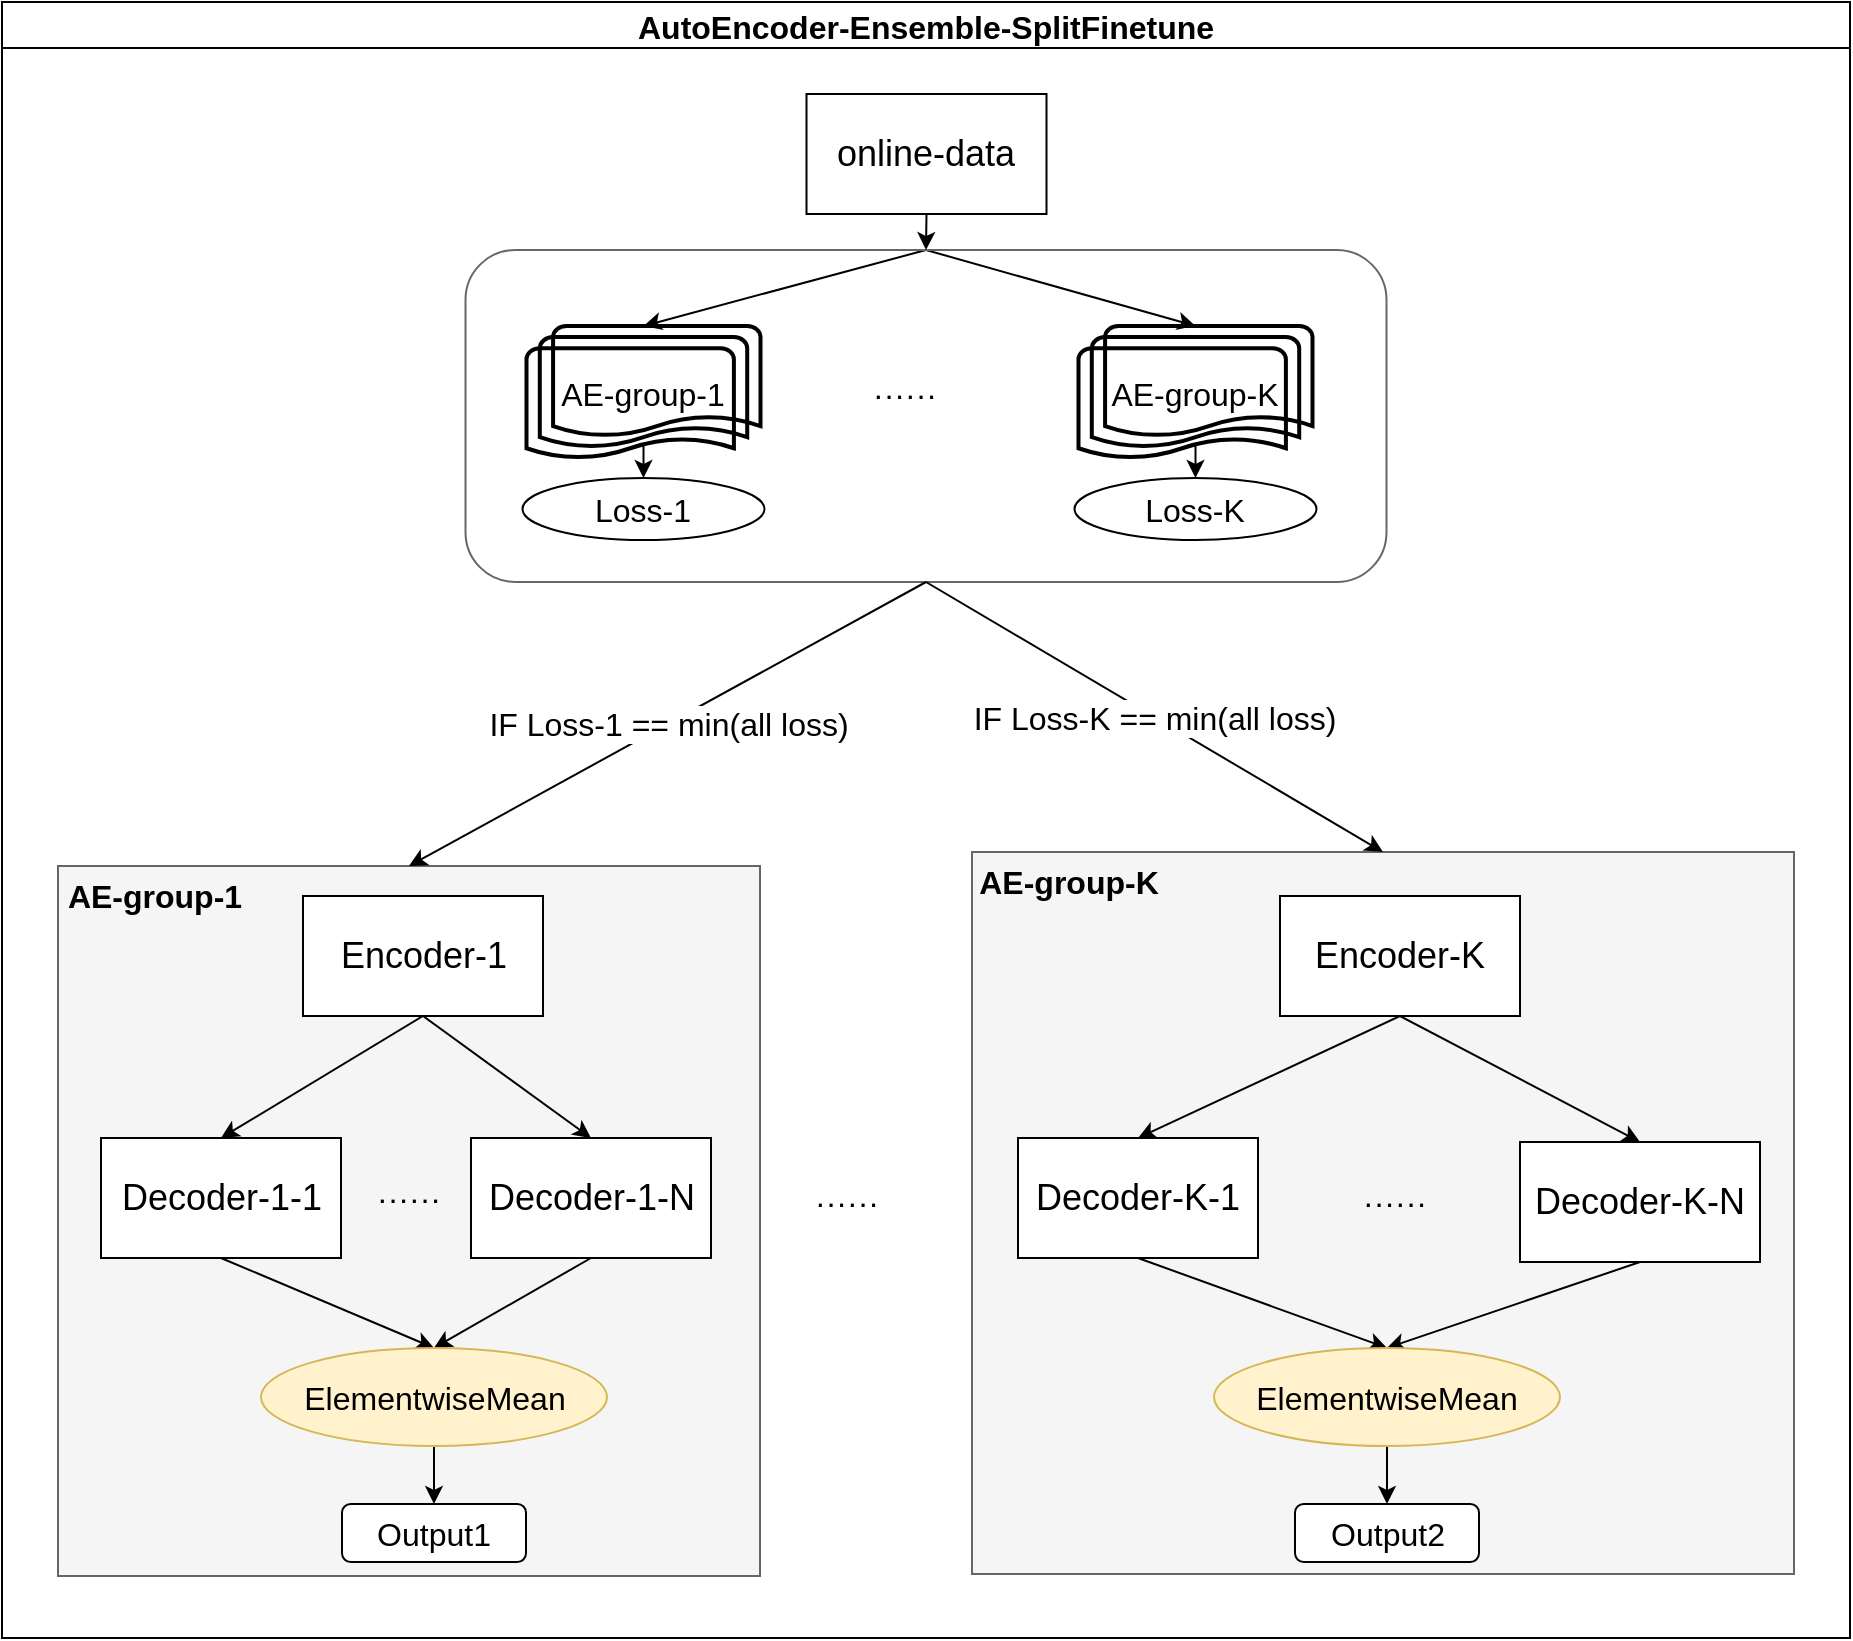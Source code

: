 <mxfile version="20.1.1" type="github">
  <diagram id="4RL0QO2y5Sd6n8bJavTg" name="Page-1">
    <mxGraphModel dx="1609" dy="685" grid="0" gridSize="10" guides="1" tooltips="1" connect="1" arrows="1" fold="1" page="0" pageScale="1" pageWidth="827" pageHeight="1169" math="0" shadow="0">
      <root>
        <mxCell id="0" />
        <mxCell id="1" parent="0" />
        <mxCell id="w3NTAJaa0J1Jvlo2QH89-1" value="AutoEncoder-Ensemble-SplitFinetune" style="swimlane;fontSize=16;" vertex="1" parent="1">
          <mxGeometry x="-66" y="94" width="924" height="818" as="geometry" />
        </mxCell>
        <mxCell id="w3NTAJaa0J1Jvlo2QH89-60" style="edgeStyle=none;rounded=0;orthogonalLoop=1;jettySize=auto;html=1;exitX=0.5;exitY=0;exitDx=0;exitDy=0;entryX=0.5;entryY=0;entryDx=0;entryDy=0;entryPerimeter=0;fontSize=16;" edge="1" parent="w3NTAJaa0J1Jvlo2QH89-1" source="w3NTAJaa0J1Jvlo2QH89-51" target="w3NTAJaa0J1Jvlo2QH89-50">
          <mxGeometry relative="1" as="geometry" />
        </mxCell>
        <mxCell id="w3NTAJaa0J1Jvlo2QH89-61" style="edgeStyle=none;rounded=0;orthogonalLoop=1;jettySize=auto;html=1;exitX=0.5;exitY=0;exitDx=0;exitDy=0;entryX=0.5;entryY=0;entryDx=0;entryDy=0;entryPerimeter=0;fontSize=16;" edge="1" parent="w3NTAJaa0J1Jvlo2QH89-1" source="w3NTAJaa0J1Jvlo2QH89-51" target="w3NTAJaa0J1Jvlo2QH89-53">
          <mxGeometry relative="1" as="geometry" />
        </mxCell>
        <mxCell id="w3NTAJaa0J1Jvlo2QH89-51" value="" style="rounded=1;whiteSpace=wrap;html=1;fontSize=16;fillColor=none;fontColor=#333333;strokeColor=#666666;" vertex="1" parent="w3NTAJaa0J1Jvlo2QH89-1">
          <mxGeometry x="231.75" y="124" width="460.5" height="166" as="geometry" />
        </mxCell>
        <mxCell id="w3NTAJaa0J1Jvlo2QH89-47" value="" style="rounded=0;whiteSpace=wrap;html=1;fillColor=#f5f5f5;fontColor=#333333;strokeColor=#666666;" vertex="1" parent="w3NTAJaa0J1Jvlo2QH89-1">
          <mxGeometry x="485" y="425" width="411" height="361" as="geometry" />
        </mxCell>
        <mxCell id="w3NTAJaa0J1Jvlo2QH89-46" value="" style="rounded=0;whiteSpace=wrap;html=1;fillColor=#f5f5f5;fontColor=#333333;strokeColor=#666666;" vertex="1" parent="w3NTAJaa0J1Jvlo2QH89-1">
          <mxGeometry x="28" y="432" width="351" height="355" as="geometry" />
        </mxCell>
        <mxCell id="w3NTAJaa0J1Jvlo2QH89-2" style="rounded=0;orthogonalLoop=1;jettySize=auto;html=1;exitX=0.5;exitY=1;exitDx=0;exitDy=0;entryX=0.5;entryY=0;entryDx=0;entryDy=0;fontSize=16;" edge="1" parent="w3NTAJaa0J1Jvlo2QH89-1" source="w3NTAJaa0J1Jvlo2QH89-6" target="w3NTAJaa0J1Jvlo2QH89-8">
          <mxGeometry relative="1" as="geometry" />
        </mxCell>
        <mxCell id="w3NTAJaa0J1Jvlo2QH89-32" style="edgeStyle=none;rounded=0;orthogonalLoop=1;jettySize=auto;html=1;exitX=0.5;exitY=1;exitDx=0;exitDy=0;entryX=0.5;entryY=0;entryDx=0;entryDy=0;" edge="1" parent="w3NTAJaa0J1Jvlo2QH89-1" source="w3NTAJaa0J1Jvlo2QH89-6" target="w3NTAJaa0J1Jvlo2QH89-10">
          <mxGeometry relative="1" as="geometry" />
        </mxCell>
        <mxCell id="w3NTAJaa0J1Jvlo2QH89-6" value="&lt;font style=&quot;font-size: 18px;&quot;&gt;Encoder-1&lt;/font&gt;" style="rounded=0;whiteSpace=wrap;html=1;" vertex="1" parent="w3NTAJaa0J1Jvlo2QH89-1">
          <mxGeometry x="150.5" y="447" width="120" height="60" as="geometry" />
        </mxCell>
        <mxCell id="w3NTAJaa0J1Jvlo2QH89-7" style="edgeStyle=none;rounded=0;orthogonalLoop=1;jettySize=auto;html=1;exitX=0.5;exitY=1;exitDx=0;exitDy=0;entryX=0.5;entryY=0;entryDx=0;entryDy=0;" edge="1" parent="w3NTAJaa0J1Jvlo2QH89-1" source="w3NTAJaa0J1Jvlo2QH89-8" target="w3NTAJaa0J1Jvlo2QH89-17">
          <mxGeometry relative="1" as="geometry" />
        </mxCell>
        <mxCell id="w3NTAJaa0J1Jvlo2QH89-8" value="&lt;font style=&quot;font-size: 18px;&quot;&gt;Decoder-1-1&lt;br&gt;&lt;/font&gt;" style="rounded=0;whiteSpace=wrap;html=1;" vertex="1" parent="w3NTAJaa0J1Jvlo2QH89-1">
          <mxGeometry x="49.5" y="568" width="120" height="60" as="geometry" />
        </mxCell>
        <mxCell id="w3NTAJaa0J1Jvlo2QH89-9" style="edgeStyle=none;rounded=0;orthogonalLoop=1;jettySize=auto;html=1;exitX=0.5;exitY=1;exitDx=0;exitDy=0;entryX=0.5;entryY=0;entryDx=0;entryDy=0;" edge="1" parent="w3NTAJaa0J1Jvlo2QH89-1" source="w3NTAJaa0J1Jvlo2QH89-10" target="w3NTAJaa0J1Jvlo2QH89-17">
          <mxGeometry relative="1" as="geometry" />
        </mxCell>
        <mxCell id="w3NTAJaa0J1Jvlo2QH89-10" value="&lt;font style=&quot;font-size: 18px;&quot;&gt;Decoder-1-N&lt;br&gt;&lt;/font&gt;" style="rounded=0;whiteSpace=wrap;html=1;" vertex="1" parent="w3NTAJaa0J1Jvlo2QH89-1">
          <mxGeometry x="234.5" y="568" width="120" height="60" as="geometry" />
        </mxCell>
        <mxCell id="w3NTAJaa0J1Jvlo2QH89-36" style="edgeStyle=none;rounded=0;orthogonalLoop=1;jettySize=auto;html=1;exitX=0.5;exitY=1;exitDx=0;exitDy=0;entryX=0.5;entryY=0;entryDx=0;entryDy=0;" edge="1" parent="w3NTAJaa0J1Jvlo2QH89-1" source="w3NTAJaa0J1Jvlo2QH89-12" target="w3NTAJaa0J1Jvlo2QH89-35">
          <mxGeometry relative="1" as="geometry" />
        </mxCell>
        <mxCell id="w3NTAJaa0J1Jvlo2QH89-12" value="&lt;font style=&quot;font-size: 18px;&quot;&gt;Decoder-K-1&lt;br&gt;&lt;/font&gt;" style="rounded=0;whiteSpace=wrap;html=1;" vertex="1" parent="w3NTAJaa0J1Jvlo2QH89-1">
          <mxGeometry x="508" y="568" width="120" height="60" as="geometry" />
        </mxCell>
        <mxCell id="w3NTAJaa0J1Jvlo2QH89-37" style="edgeStyle=none;rounded=0;orthogonalLoop=1;jettySize=auto;html=1;exitX=0.5;exitY=1;exitDx=0;exitDy=0;entryX=0.5;entryY=0;entryDx=0;entryDy=0;" edge="1" parent="w3NTAJaa0J1Jvlo2QH89-1" source="w3NTAJaa0J1Jvlo2QH89-14" target="w3NTAJaa0J1Jvlo2QH89-35">
          <mxGeometry relative="1" as="geometry" />
        </mxCell>
        <mxCell id="w3NTAJaa0J1Jvlo2QH89-14" value="&lt;span style=&quot;font-size: 18px;&quot;&gt;Decoder-K-N&lt;/span&gt;" style="rounded=0;whiteSpace=wrap;html=1;" vertex="1" parent="w3NTAJaa0J1Jvlo2QH89-1">
          <mxGeometry x="759" y="570" width="120" height="60" as="geometry" />
        </mxCell>
        <mxCell id="w3NTAJaa0J1Jvlo2QH89-15" value="······" style="text;html=1;align=center;verticalAlign=middle;resizable=0;points=[];autosize=1;strokeColor=none;fillColor=none;fontSize=16;" vertex="1" parent="w3NTAJaa0J1Jvlo2QH89-1">
          <mxGeometry x="671" y="584.5" width="50" height="31" as="geometry" />
        </mxCell>
        <mxCell id="w3NTAJaa0J1Jvlo2QH89-16" style="edgeStyle=none;rounded=0;orthogonalLoop=1;jettySize=auto;html=1;exitX=0.5;exitY=1;exitDx=0;exitDy=0;entryX=0.5;entryY=0;entryDx=0;entryDy=0;" edge="1" parent="w3NTAJaa0J1Jvlo2QH89-1" source="w3NTAJaa0J1Jvlo2QH89-17" target="w3NTAJaa0J1Jvlo2QH89-18">
          <mxGeometry relative="1" as="geometry" />
        </mxCell>
        <mxCell id="w3NTAJaa0J1Jvlo2QH89-17" value="ElementwiseMean" style="ellipse;whiteSpace=wrap;html=1;fontSize=16;fillColor=#fff2cc;strokeColor=#d6b656;" vertex="1" parent="w3NTAJaa0J1Jvlo2QH89-1">
          <mxGeometry x="129.5" y="673" width="173" height="49" as="geometry" />
        </mxCell>
        <mxCell id="w3NTAJaa0J1Jvlo2QH89-18" value="Output1" style="rounded=1;whiteSpace=wrap;html=1;fontSize=16;" vertex="1" parent="w3NTAJaa0J1Jvlo2QH89-1">
          <mxGeometry x="170" y="751" width="92" height="29" as="geometry" />
        </mxCell>
        <mxCell id="w3NTAJaa0J1Jvlo2QH89-54" style="edgeStyle=none;rounded=0;orthogonalLoop=1;jettySize=auto;html=1;exitX=0.5;exitY=1;exitDx=0;exitDy=0;entryX=0.5;entryY=0;entryDx=0;entryDy=0;fontSize=16;" edge="1" parent="w3NTAJaa0J1Jvlo2QH89-1" source="w3NTAJaa0J1Jvlo2QH89-22" target="w3NTAJaa0J1Jvlo2QH89-51">
          <mxGeometry relative="1" as="geometry" />
        </mxCell>
        <mxCell id="w3NTAJaa0J1Jvlo2QH89-22" value="&lt;font style=&quot;font-size: 18px;&quot;&gt;online-data&lt;/font&gt;" style="rounded=0;whiteSpace=wrap;html=1;" vertex="1" parent="w3NTAJaa0J1Jvlo2QH89-1">
          <mxGeometry x="402.25" y="46" width="120" height="60" as="geometry" />
        </mxCell>
        <mxCell id="w3NTAJaa0J1Jvlo2QH89-30" style="edgeStyle=none;rounded=0;orthogonalLoop=1;jettySize=auto;html=1;exitX=0.5;exitY=1;exitDx=0;exitDy=0;entryX=0.5;entryY=0;entryDx=0;entryDy=0;" edge="1" parent="w3NTAJaa0J1Jvlo2QH89-1" source="w3NTAJaa0J1Jvlo2QH89-24" target="w3NTAJaa0J1Jvlo2QH89-12">
          <mxGeometry relative="1" as="geometry" />
        </mxCell>
        <mxCell id="w3NTAJaa0J1Jvlo2QH89-34" style="edgeStyle=none;rounded=0;orthogonalLoop=1;jettySize=auto;html=1;exitX=0.5;exitY=1;exitDx=0;exitDy=0;entryX=0.5;entryY=0;entryDx=0;entryDy=0;" edge="1" parent="w3NTAJaa0J1Jvlo2QH89-1" source="w3NTAJaa0J1Jvlo2QH89-24" target="w3NTAJaa0J1Jvlo2QH89-14">
          <mxGeometry relative="1" as="geometry" />
        </mxCell>
        <mxCell id="w3NTAJaa0J1Jvlo2QH89-24" value="&lt;font style=&quot;font-size: 18px;&quot;&gt;Encoder-K&lt;/font&gt;" style="rounded=0;whiteSpace=wrap;html=1;" vertex="1" parent="w3NTAJaa0J1Jvlo2QH89-1">
          <mxGeometry x="639" y="447" width="120" height="60" as="geometry" />
        </mxCell>
        <mxCell id="w3NTAJaa0J1Jvlo2QH89-33" value="······" style="text;html=1;align=center;verticalAlign=middle;resizable=0;points=[];autosize=1;strokeColor=none;fillColor=none;fontSize=16;" vertex="1" parent="w3NTAJaa0J1Jvlo2QH89-1">
          <mxGeometry x="177.5" y="582.5" width="50" height="31" as="geometry" />
        </mxCell>
        <mxCell id="w3NTAJaa0J1Jvlo2QH89-40" style="edgeStyle=none;rounded=0;orthogonalLoop=1;jettySize=auto;html=1;exitX=0.5;exitY=1;exitDx=0;exitDy=0;entryX=0.5;entryY=0;entryDx=0;entryDy=0;" edge="1" parent="w3NTAJaa0J1Jvlo2QH89-1" source="w3NTAJaa0J1Jvlo2QH89-35" target="w3NTAJaa0J1Jvlo2QH89-39">
          <mxGeometry relative="1" as="geometry" />
        </mxCell>
        <mxCell id="w3NTAJaa0J1Jvlo2QH89-35" value="ElementwiseMean" style="ellipse;whiteSpace=wrap;html=1;fontSize=16;fillColor=#fff2cc;strokeColor=#d6b656;" vertex="1" parent="w3NTAJaa0J1Jvlo2QH89-1">
          <mxGeometry x="606" y="673" width="173" height="49" as="geometry" />
        </mxCell>
        <mxCell id="w3NTAJaa0J1Jvlo2QH89-39" value="Output2" style="rounded=1;whiteSpace=wrap;html=1;fontSize=16;" vertex="1" parent="w3NTAJaa0J1Jvlo2QH89-1">
          <mxGeometry x="646.5" y="751" width="92" height="29" as="geometry" />
        </mxCell>
        <mxCell id="w3NTAJaa0J1Jvlo2QH89-43" value="······" style="text;html=1;align=center;verticalAlign=middle;resizable=0;points=[];autosize=1;strokeColor=none;fillColor=none;fontSize=16;" vertex="1" parent="w3NTAJaa0J1Jvlo2QH89-1">
          <mxGeometry x="397" y="584.5" width="50" height="31" as="geometry" />
        </mxCell>
        <mxCell id="w3NTAJaa0J1Jvlo2QH89-48" value="&lt;b&gt;&lt;font style=&quot;font-size: 16px;&quot;&gt;AE-group-1&lt;/font&gt;&lt;/b&gt;" style="text;html=1;strokeColor=none;fillColor=none;align=center;verticalAlign=middle;whiteSpace=wrap;rounded=0;" vertex="1" parent="w3NTAJaa0J1Jvlo2QH89-1">
          <mxGeometry x="23" y="432" width="107" height="30" as="geometry" />
        </mxCell>
        <mxCell id="w3NTAJaa0J1Jvlo2QH89-49" value="&lt;b&gt;&lt;font style=&quot;font-size: 16px;&quot;&gt;AE-group-K&lt;/font&gt;&lt;/b&gt;" style="text;html=1;strokeColor=none;fillColor=none;align=center;verticalAlign=middle;whiteSpace=wrap;rounded=0;" vertex="1" parent="w3NTAJaa0J1Jvlo2QH89-1">
          <mxGeometry x="485" y="425" width="97" height="30" as="geometry" />
        </mxCell>
        <mxCell id="w3NTAJaa0J1Jvlo2QH89-56" style="edgeStyle=none;rounded=0;orthogonalLoop=1;jettySize=auto;html=1;exitX=0.5;exitY=0.88;exitDx=0;exitDy=0;exitPerimeter=0;entryX=0.5;entryY=0;entryDx=0;entryDy=0;fontSize=16;" edge="1" parent="w3NTAJaa0J1Jvlo2QH89-1" source="w3NTAJaa0J1Jvlo2QH89-50" target="w3NTAJaa0J1Jvlo2QH89-55">
          <mxGeometry relative="1" as="geometry" />
        </mxCell>
        <mxCell id="w3NTAJaa0J1Jvlo2QH89-50" value="AE-group-1" style="strokeWidth=2;html=1;shape=mxgraph.flowchart.multi-document;whiteSpace=wrap;fontSize=16;fillColor=none;" vertex="1" parent="w3NTAJaa0J1Jvlo2QH89-1">
          <mxGeometry x="262.25" y="162" width="117" height="67" as="geometry" />
        </mxCell>
        <mxCell id="w3NTAJaa0J1Jvlo2QH89-52" value="······" style="text;html=1;align=center;verticalAlign=middle;resizable=0;points=[];autosize=1;strokeColor=none;fillColor=none;fontSize=16;" vertex="1" parent="w3NTAJaa0J1Jvlo2QH89-1">
          <mxGeometry x="426.25" y="180" width="50" height="31" as="geometry" />
        </mxCell>
        <mxCell id="w3NTAJaa0J1Jvlo2QH89-58" style="edgeStyle=none;rounded=0;orthogonalLoop=1;jettySize=auto;html=1;exitX=0.5;exitY=0.88;exitDx=0;exitDy=0;exitPerimeter=0;entryX=0.5;entryY=0;entryDx=0;entryDy=0;fontSize=16;" edge="1" parent="w3NTAJaa0J1Jvlo2QH89-1" source="w3NTAJaa0J1Jvlo2QH89-53" target="w3NTAJaa0J1Jvlo2QH89-57">
          <mxGeometry relative="1" as="geometry" />
        </mxCell>
        <mxCell id="w3NTAJaa0J1Jvlo2QH89-53" value="AE-group-K" style="strokeWidth=2;html=1;shape=mxgraph.flowchart.multi-document;whiteSpace=wrap;fontSize=16;fillColor=none;" vertex="1" parent="w3NTAJaa0J1Jvlo2QH89-1">
          <mxGeometry x="538.25" y="162" width="117" height="67" as="geometry" />
        </mxCell>
        <mxCell id="w3NTAJaa0J1Jvlo2QH89-55" value="Loss-1" style="ellipse;whiteSpace=wrap;html=1;fontSize=16;fillColor=none;" vertex="1" parent="w3NTAJaa0J1Jvlo2QH89-1">
          <mxGeometry x="260.25" y="238" width="121" height="31" as="geometry" />
        </mxCell>
        <mxCell id="w3NTAJaa0J1Jvlo2QH89-57" value="Loss-K" style="ellipse;whiteSpace=wrap;html=1;fontSize=16;fillColor=none;" vertex="1" parent="w3NTAJaa0J1Jvlo2QH89-1">
          <mxGeometry x="536.25" y="238" width="121" height="31" as="geometry" />
        </mxCell>
        <mxCell id="w3NTAJaa0J1Jvlo2QH89-59" style="edgeStyle=none;rounded=0;orthogonalLoop=1;jettySize=auto;html=1;exitX=0.5;exitY=0;exitDx=0;exitDy=0;fontSize=16;" edge="1" parent="w3NTAJaa0J1Jvlo2QH89-1" source="w3NTAJaa0J1Jvlo2QH89-51" target="w3NTAJaa0J1Jvlo2QH89-51">
          <mxGeometry relative="1" as="geometry" />
        </mxCell>
        <mxCell id="w3NTAJaa0J1Jvlo2QH89-62" value="" style="endArrow=classic;html=1;rounded=0;fontSize=16;exitX=0.5;exitY=1;exitDx=0;exitDy=0;entryX=0.5;entryY=0;entryDx=0;entryDy=0;" edge="1" parent="w3NTAJaa0J1Jvlo2QH89-1" source="w3NTAJaa0J1Jvlo2QH89-51" target="w3NTAJaa0J1Jvlo2QH89-46">
          <mxGeometry relative="1" as="geometry">
            <mxPoint x="428" y="370" as="sourcePoint" />
            <mxPoint x="528" y="370" as="targetPoint" />
          </mxGeometry>
        </mxCell>
        <mxCell id="w3NTAJaa0J1Jvlo2QH89-63" value="IF Loss-1 == min(all loss)" style="edgeLabel;resizable=0;html=1;align=center;verticalAlign=middle;fontSize=16;fillColor=none;" connectable="0" vertex="1" parent="w3NTAJaa0J1Jvlo2QH89-62">
          <mxGeometry relative="1" as="geometry" />
        </mxCell>
        <mxCell id="w3NTAJaa0J1Jvlo2QH89-65" value="" style="endArrow=classic;html=1;rounded=0;fontSize=16;exitX=0.5;exitY=1;exitDx=0;exitDy=0;entryX=0.5;entryY=0;entryDx=0;entryDy=0;" edge="1" parent="w3NTAJaa0J1Jvlo2QH89-1" source="w3NTAJaa0J1Jvlo2QH89-51" target="w3NTAJaa0J1Jvlo2QH89-47">
          <mxGeometry relative="1" as="geometry">
            <mxPoint x="515.25" y="327" as="sourcePoint" />
            <mxPoint x="297" y="471" as="targetPoint" />
          </mxGeometry>
        </mxCell>
        <mxCell id="w3NTAJaa0J1Jvlo2QH89-66" value="IF Loss-K == min(all loss)" style="edgeLabel;resizable=0;html=1;align=center;verticalAlign=middle;fontSize=16;fillColor=none;" connectable="0" vertex="1" parent="w3NTAJaa0J1Jvlo2QH89-65">
          <mxGeometry relative="1" as="geometry" />
        </mxCell>
      </root>
    </mxGraphModel>
  </diagram>
</mxfile>
